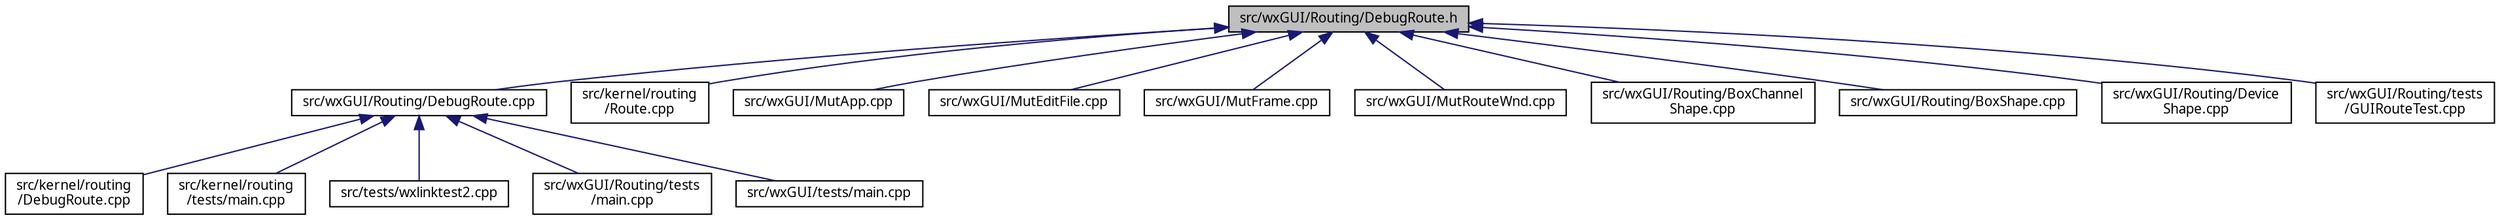 digraph "src/wxGUI/Routing/DebugRoute.h"
{
  edge [fontname="Sans",fontsize="10",labelfontname="Sans",labelfontsize="10"];
  node [fontname="Sans",fontsize="10",shape=record];
  Node11 [label="src/wxGUI/Routing/DebugRoute.h",height=0.2,width=0.4,color="black", fillcolor="grey75", style="filled", fontcolor="black"];
  Node11 -> Node12 [dir="back",color="midnightblue",fontsize="10",style="solid",fontname="Sans"];
  Node12 [label="src/wxGUI/Routing/DebugRoute.cpp",height=0.2,width=0.4,color="black", fillcolor="white", style="filled",URL="$dc/de8/wxGUI_2Routing_2DebugRoute_8cpp.html",tooltip="Debug functions for routing system. "];
  Node12 -> Node13 [dir="back",color="midnightblue",fontsize="10",style="solid",fontname="Sans"];
  Node13 [label="src/kernel/routing\l/DebugRoute.cpp",height=0.2,width=0.4,color="black", fillcolor="white", style="filled",URL="$d8/d1c/kernel_2routing_2DebugRoute_8cpp.html"];
  Node12 -> Node14 [dir="back",color="midnightblue",fontsize="10",style="solid",fontname="Sans"];
  Node14 [label="src/kernel/routing\l/tests/main.cpp",height=0.2,width=0.4,color="black", fillcolor="white", style="filled",URL="$d1/de6/kernel_2routing_2tests_2main_8cpp.html"];
  Node12 -> Node15 [dir="back",color="midnightblue",fontsize="10",style="solid",fontname="Sans"];
  Node15 [label="src/tests/wxlinktest2.cpp",height=0.2,width=0.4,color="black", fillcolor="white", style="filled",URL="$df/d13/wxlinktest2_8cpp.html"];
  Node12 -> Node16 [dir="back",color="midnightblue",fontsize="10",style="solid",fontname="Sans"];
  Node16 [label="src/wxGUI/Routing/tests\l/main.cpp",height=0.2,width=0.4,color="black", fillcolor="white", style="filled",URL="$da/dee/wxGUI_2Routing_2tests_2main_8cpp.html"];
  Node12 -> Node17 [dir="back",color="midnightblue",fontsize="10",style="solid",fontname="Sans"];
  Node17 [label="src/wxGUI/tests/main.cpp",height=0.2,width=0.4,color="black", fillcolor="white", style="filled",URL="$d9/d27/wxGUI_2tests_2main_8cpp.html"];
  Node11 -> Node18 [dir="back",color="midnightblue",fontsize="10",style="solid",fontname="Sans"];
  Node18 [label="src/kernel/routing\l/Route.cpp",height=0.2,width=0.4,color="black", fillcolor="white", style="filled",URL="$d8/dfb/Route_8cpp.html",tooltip="Routing. "];
  Node11 -> Node19 [dir="back",color="midnightblue",fontsize="10",style="solid",fontname="Sans"];
  Node19 [label="src/wxGUI/MutApp.cpp",height=0.2,width=0.4,color="black", fillcolor="white", style="filled",URL="$d5/d1c/MutApp_8cpp.html",tooltip="Mutabor Application. "];
  Node11 -> Node20 [dir="back",color="midnightblue",fontsize="10",style="solid",fontname="Sans"];
  Node20 [label="src/wxGUI/MutEditFile.cpp",height=0.2,width=0.4,color="black", fillcolor="white", style="filled",URL="$d1/da4/MutEditFile_8cpp.html",tooltip="Mutabor Edit window for Mutabor-files. "];
  Node11 -> Node21 [dir="back",color="midnightblue",fontsize="10",style="solid",fontname="Sans"];
  Node21 [label="src/wxGUI/MutFrame.cpp",height=0.2,width=0.4,color="black", fillcolor="white", style="filled",URL="$dc/df3/MutFrame_8cpp.html",tooltip="Mutabor Frame. "];
  Node11 -> Node22 [dir="back",color="midnightblue",fontsize="10",style="solid",fontname="Sans"];
  Node22 [label="src/wxGUI/MutRouteWnd.cpp",height=0.2,width=0.4,color="black", fillcolor="white", style="filled",URL="$dc/def/MutRouteWnd_8cpp.html",tooltip="Routing window. "];
  Node11 -> Node23 [dir="back",color="midnightblue",fontsize="10",style="solid",fontname="Sans"];
  Node23 [label="src/wxGUI/Routing/BoxChannel\lShape.cpp",height=0.2,width=0.4,color="black", fillcolor="white", style="filled",URL="$d9/d24/BoxChannelShape_8cpp.html",tooltip="Box shape for route window. "];
  Node11 -> Node24 [dir="back",color="midnightblue",fontsize="10",style="solid",fontname="Sans"];
  Node24 [label="src/wxGUI/Routing/BoxShape.cpp",height=0.2,width=0.4,color="black", fillcolor="white", style="filled",URL="$d8/db4/BoxShape_8cpp.html",tooltip="Box shape for route window. "];
  Node11 -> Node25 [dir="back",color="midnightblue",fontsize="10",style="solid",fontname="Sans"];
  Node25 [label="src/wxGUI/Routing/Device\lShape.cpp",height=0.2,width=0.4,color="black", fillcolor="white", style="filled",URL="$d9/d94/DeviceShape_8cpp.html",tooltip="Device shape base class for route window. "];
  Node11 -> Node26 [dir="back",color="midnightblue",fontsize="10",style="solid",fontname="Sans"];
  Node26 [label="src/wxGUI/Routing/tests\l/GUIRouteTest.cpp",height=0.2,width=0.4,color="black", fillcolor="white", style="filled",URL="$d9/d20/GUIRouteTest_8cpp.html"];
}

